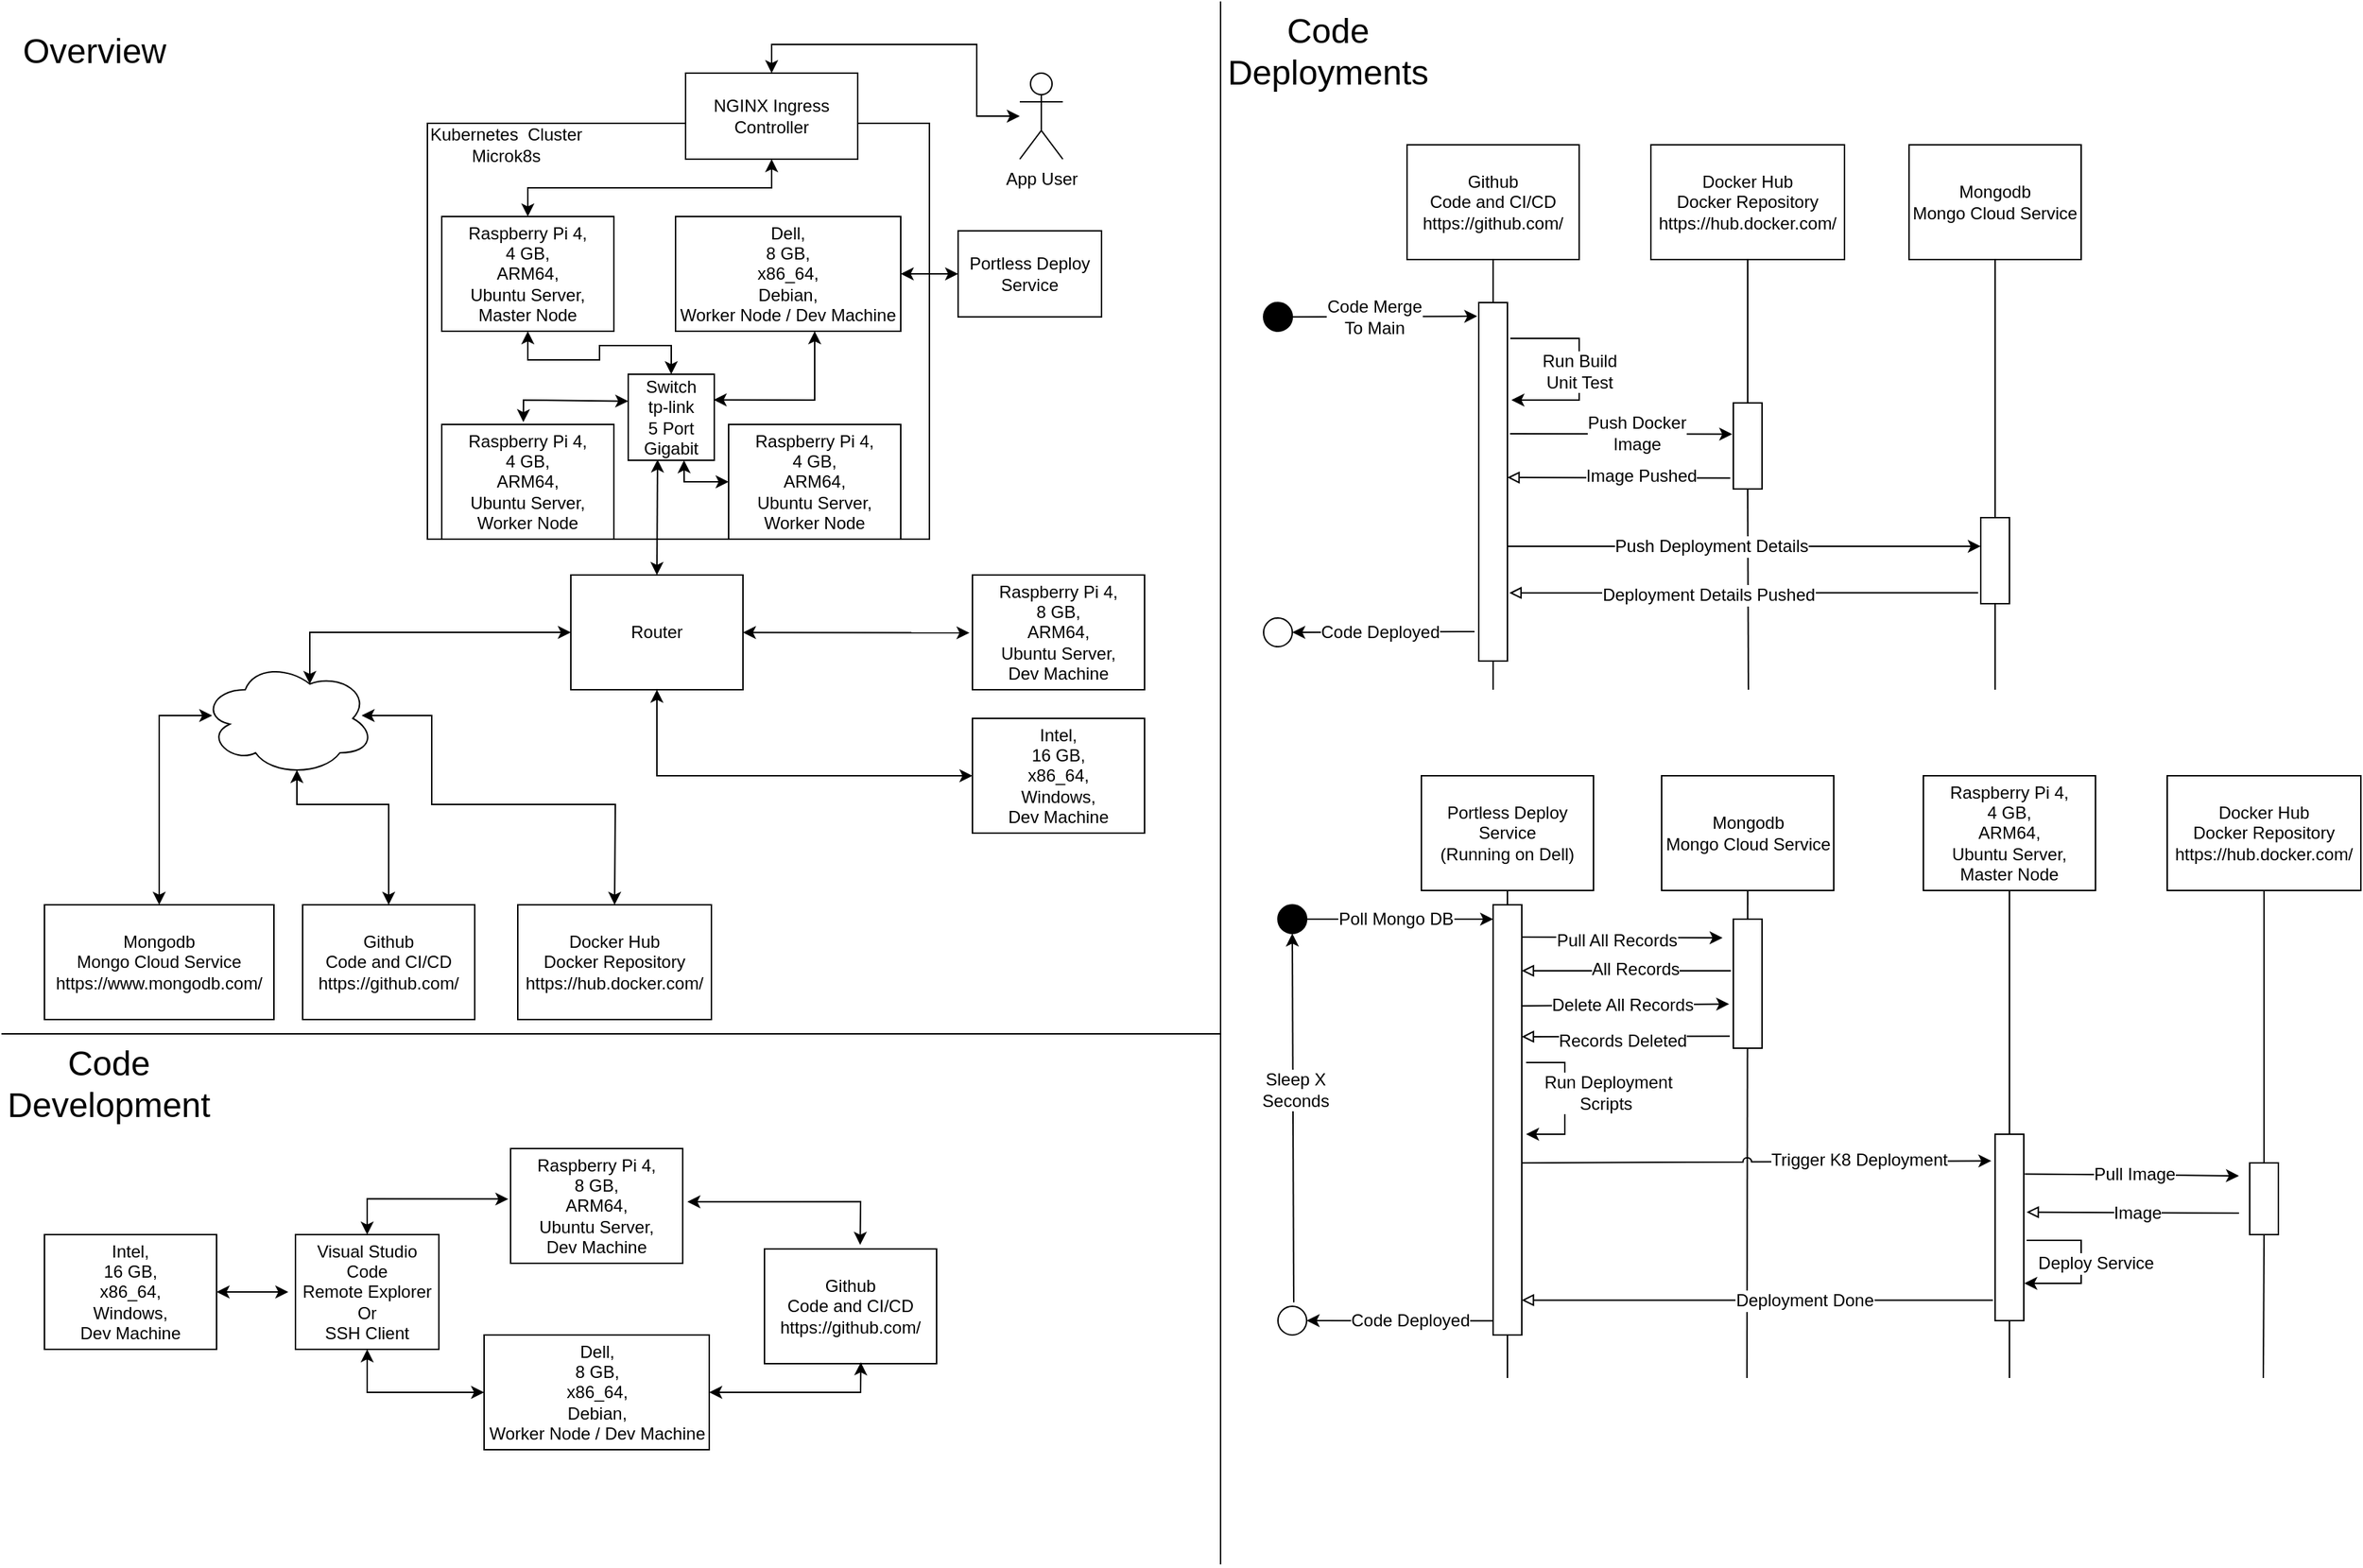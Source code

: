 <mxfile version="16.2.6" type="device"><diagram id="EOb-uwfjhpOYU6S7tdtE" name="Page-1"><mxGraphModel dx="1718" dy="962" grid="1" gridSize="10" guides="1" tooltips="1" connect="1" arrows="1" fold="1" page="1" pageScale="1" pageWidth="850" pageHeight="1100" math="0" shadow="0"><root><mxCell id="0"/><mxCell id="1" parent="0"/><mxCell id="P5uYfOfN7g1yo0Vkydsh-5" value="" style="rounded=0;whiteSpace=wrap;html=1;align=left;" vertex="1" parent="1"><mxGeometry x="297" y="85" width="350" height="290" as="geometry"/></mxCell><mxCell id="P5uYfOfN7g1yo0Vkydsh-1" value="Raspberry Pi 4,&lt;br&gt;4 GB, &lt;br&gt;ARM64,&lt;br&gt;Ubuntu Server,&lt;br&gt;Worker Node" style="rounded=0;whiteSpace=wrap;html=1;" vertex="1" parent="1"><mxGeometry x="507" y="295" width="120" height="80" as="geometry"/></mxCell><mxCell id="P5uYfOfN7g1yo0Vkydsh-2" value="Raspberry Pi 4,&lt;br&gt;4 GB,&lt;br&gt;ARM64,&lt;br&gt;Ubuntu Server,&lt;br&gt;Master Node" style="rounded=0;whiteSpace=wrap;html=1;" vertex="1" parent="1"><mxGeometry x="307" y="150" width="120" height="80" as="geometry"/></mxCell><mxCell id="P5uYfOfN7g1yo0Vkydsh-3" value="Raspberry Pi 4,&lt;br&gt;4 GB,&lt;br&gt;ARM64,&lt;br&gt;Ubuntu Server,&lt;br&gt;Worker Node" style="rounded=0;whiteSpace=wrap;html=1;" vertex="1" parent="1"><mxGeometry x="307" y="295" width="120" height="80" as="geometry"/></mxCell><mxCell id="P5uYfOfN7g1yo0Vkydsh-4" value="Dell,&lt;br&gt;8 GB,&lt;br&gt;x86_64,&lt;br&gt;Debian,&lt;br&gt;Worker Node / Dev Machine" style="rounded=0;whiteSpace=wrap;html=1;" vertex="1" parent="1"><mxGeometry x="470" y="150" width="157" height="80" as="geometry"/></mxCell><mxCell id="P5uYfOfN7g1yo0Vkydsh-6" value="Kubernetes&amp;nbsp; Cluster&lt;br&gt;Microk8s" style="text;html=1;strokeColor=none;fillColor=none;align=center;verticalAlign=middle;whiteSpace=wrap;rounded=0;" vertex="1" parent="1"><mxGeometry x="297" y="85" width="110" height="30" as="geometry"/></mxCell><mxCell id="P5uYfOfN7g1yo0Vkydsh-7" value="NGINX Ingress Controller" style="rounded=0;whiteSpace=wrap;html=1;" vertex="1" parent="1"><mxGeometry x="477" y="50" width="120" height="60" as="geometry"/></mxCell><mxCell id="P5uYfOfN7g1yo0Vkydsh-8" value="" style="endArrow=classic;startArrow=classic;html=1;rounded=0;entryX=0.5;entryY=1;entryDx=0;entryDy=0;exitX=0.5;exitY=0;exitDx=0;exitDy=0;" edge="1" parent="1" source="P5uYfOfN7g1yo0Vkydsh-2" target="P5uYfOfN7g1yo0Vkydsh-7"><mxGeometry width="50" height="50" relative="1" as="geometry"><mxPoint x="497" y="180" as="sourcePoint"/><mxPoint x="547" y="130" as="targetPoint"/><Array as="points"><mxPoint x="367" y="130"/><mxPoint x="457" y="130"/><mxPoint x="537" y="130"/></Array></mxGeometry></mxCell><mxCell id="P5uYfOfN7g1yo0Vkydsh-20" value="" style="endArrow=classic;startArrow=classic;html=1;rounded=0;entryX=0;entryY=0.5;entryDx=0;entryDy=0;exitX=0.648;exitY=0.999;exitDx=0;exitDy=0;exitPerimeter=0;" edge="1" parent="1" source="P5uYfOfN7g1yo0Vkydsh-33" target="P5uYfOfN7g1yo0Vkydsh-1"><mxGeometry width="50" height="50" relative="1" as="geometry"><mxPoint x="476" y="320" as="sourcePoint"/><mxPoint x="497" y="290" as="targetPoint"/><Array as="points"><mxPoint x="476" y="335"/></Array></mxGeometry></mxCell><mxCell id="P5uYfOfN7g1yo0Vkydsh-21" value="" style="endArrow=classic;startArrow=classic;html=1;rounded=0;exitX=0.993;exitY=0.298;exitDx=0;exitDy=0;exitPerimeter=0;" edge="1" parent="1" source="P5uYfOfN7g1yo0Vkydsh-33"><mxGeometry width="50" height="50" relative="1" as="geometry"><mxPoint x="527" y="278" as="sourcePoint"/><mxPoint x="567" y="230" as="targetPoint"/><Array as="points"><mxPoint x="567" y="278"/></Array></mxGeometry></mxCell><mxCell id="P5uYfOfN7g1yo0Vkydsh-22" value="" style="endArrow=classic;startArrow=classic;html=1;rounded=0;exitX=0.5;exitY=1;exitDx=0;exitDy=0;entryX=0.5;entryY=0;entryDx=0;entryDy=0;" edge="1" parent="1" source="P5uYfOfN7g1yo0Vkydsh-2" target="P5uYfOfN7g1yo0Vkydsh-33"><mxGeometry width="50" height="50" relative="1" as="geometry"><mxPoint x="447" y="240" as="sourcePoint"/><mxPoint x="467" y="260" as="targetPoint"/><Array as="points"><mxPoint x="367" y="250"/><mxPoint x="417" y="250"/><mxPoint x="417" y="240"/><mxPoint x="467" y="240"/></Array></mxGeometry></mxCell><mxCell id="P5uYfOfN7g1yo0Vkydsh-25" value="" style="endArrow=classic;startArrow=classic;html=1;rounded=0;exitX=0.474;exitY=-0.02;exitDx=0;exitDy=0;exitPerimeter=0;entryX=0;entryY=0.313;entryDx=0;entryDy=0;entryPerimeter=0;" edge="1" parent="1" source="P5uYfOfN7g1yo0Vkydsh-3" target="P5uYfOfN7g1yo0Vkydsh-33"><mxGeometry width="50" height="50" relative="1" as="geometry"><mxPoint x="347" y="300" as="sourcePoint"/><mxPoint x="407" y="278" as="targetPoint"/><Array as="points"><mxPoint x="364" y="278"/></Array></mxGeometry></mxCell><mxCell id="P5uYfOfN7g1yo0Vkydsh-26" value="Raspberry Pi 4,&lt;br&gt;8 GB,&lt;br&gt;ARM64,&lt;br&gt;Ubuntu Server,&lt;br&gt;Dev Machine" style="rounded=0;whiteSpace=wrap;html=1;" vertex="1" parent="1"><mxGeometry x="677" y="400" width="120" height="80" as="geometry"/></mxCell><mxCell id="P5uYfOfN7g1yo0Vkydsh-27" value="Mongodb&lt;br&gt;Mongo Cloud Service&lt;br&gt;https://www.mongodb.com/" style="rounded=0;whiteSpace=wrap;html=1;" vertex="1" parent="1"><mxGeometry x="30" y="630" width="160" height="80" as="geometry"/></mxCell><mxCell id="P5uYfOfN7g1yo0Vkydsh-28" value="Router" style="rounded=0;whiteSpace=wrap;html=1;" vertex="1" parent="1"><mxGeometry x="397" y="400" width="120" height="80" as="geometry"/></mxCell><mxCell id="P5uYfOfN7g1yo0Vkydsh-30" value="" style="endArrow=classic;startArrow=classic;html=1;rounded=0;exitX=0.5;exitY=0;exitDx=0;exitDy=0;entryX=0.341;entryY=0.991;entryDx=0;entryDy=0;entryPerimeter=0;" edge="1" parent="1" source="P5uYfOfN7g1yo0Vkydsh-28" target="P5uYfOfN7g1yo0Vkydsh-33"><mxGeometry width="50" height="50" relative="1" as="geometry"><mxPoint x="307" y="440" as="sourcePoint"/><mxPoint x="477" y="380" as="targetPoint"/></mxGeometry></mxCell><mxCell id="P5uYfOfN7g1yo0Vkydsh-33" value="&lt;span&gt;Switch&lt;/span&gt;&lt;br&gt;&lt;span&gt;tp-link&lt;br&gt;5 Port&lt;br&gt;Gigabit&lt;/span&gt;" style="rounded=0;whiteSpace=wrap;html=1;" vertex="1" parent="1"><mxGeometry x="437" y="260" width="60" height="60" as="geometry"/></mxCell><mxCell id="P5uYfOfN7g1yo0Vkydsh-35" value="" style="endArrow=classic;startArrow=classic;html=1;rounded=0;entryX=-0.017;entryY=0.504;entryDx=0;entryDy=0;entryPerimeter=0;" edge="1" parent="1" source="P5uYfOfN7g1yo0Vkydsh-28" target="P5uYfOfN7g1yo0Vkydsh-26"><mxGeometry width="50" height="50" relative="1" as="geometry"><mxPoint x="547" y="470" as="sourcePoint"/><mxPoint x="597" y="420" as="targetPoint"/></mxGeometry></mxCell><mxCell id="P5uYfOfN7g1yo0Vkydsh-36" value="Github&lt;br&gt;Code and CI/CD&lt;br&gt;https://github.com/" style="rounded=0;whiteSpace=wrap;html=1;" vertex="1" parent="1"><mxGeometry x="210" y="630" width="120" height="80" as="geometry"/></mxCell><mxCell id="P5uYfOfN7g1yo0Vkydsh-37" value="Intel,&lt;br&gt;16 GB,&lt;br&gt;x86_64,&lt;br&gt;Windows,&lt;br&gt;Dev Machine" style="rounded=0;whiteSpace=wrap;html=1;" vertex="1" parent="1"><mxGeometry x="677" y="500" width="120" height="80" as="geometry"/></mxCell><mxCell id="P5uYfOfN7g1yo0Vkydsh-38" value="" style="endArrow=classic;startArrow=classic;html=1;rounded=0;entryX=0;entryY=0.5;entryDx=0;entryDy=0;exitX=0.5;exitY=1;exitDx=0;exitDy=0;" edge="1" parent="1" source="P5uYfOfN7g1yo0Vkydsh-28" target="P5uYfOfN7g1yo0Vkydsh-37"><mxGeometry width="50" height="50" relative="1" as="geometry"><mxPoint x="567" y="580" as="sourcePoint"/><mxPoint x="617" y="530" as="targetPoint"/><Array as="points"><mxPoint x="457" y="540"/></Array></mxGeometry></mxCell><mxCell id="P5uYfOfN7g1yo0Vkydsh-39" value="Portless Deploy &lt;br&gt;Service" style="rounded=0;whiteSpace=wrap;html=1;" vertex="1" parent="1"><mxGeometry x="667" y="160" width="100" height="60" as="geometry"/></mxCell><mxCell id="P5uYfOfN7g1yo0Vkydsh-40" value="" style="endArrow=classic;startArrow=classic;html=1;rounded=0;exitX=1;exitY=0.5;exitDx=0;exitDy=0;entryX=0;entryY=0.5;entryDx=0;entryDy=0;" edge="1" parent="1" source="P5uYfOfN7g1yo0Vkydsh-4" target="P5uYfOfN7g1yo0Vkydsh-39"><mxGeometry width="50" height="50" relative="1" as="geometry"><mxPoint x="737" y="170" as="sourcePoint"/><mxPoint x="787" y="120" as="targetPoint"/></mxGeometry></mxCell><mxCell id="P5uYfOfN7g1yo0Vkydsh-41" value="" style="ellipse;shape=cloud;whiteSpace=wrap;html=1;" vertex="1" parent="1"><mxGeometry x="140" y="460" width="120" height="80" as="geometry"/></mxCell><mxCell id="P5uYfOfN7g1yo0Vkydsh-44" value="Docker Hub&lt;br&gt;Docker Repository&lt;br&gt;https://hub.docker.com/" style="rounded=0;whiteSpace=wrap;html=1;" vertex="1" parent="1"><mxGeometry x="360" y="630" width="135" height="80" as="geometry"/></mxCell><mxCell id="P5uYfOfN7g1yo0Vkydsh-45" value="" style="endArrow=classic;startArrow=classic;html=1;rounded=0;exitX=0.5;exitY=0;exitDx=0;exitDy=0;entryX=0.058;entryY=0.475;entryDx=0;entryDy=0;entryPerimeter=0;" edge="1" parent="1" source="P5uYfOfN7g1yo0Vkydsh-27" target="P5uYfOfN7g1yo0Vkydsh-41"><mxGeometry width="50" height="50" relative="1" as="geometry"><mxPoint x="60" y="580" as="sourcePoint"/><mxPoint x="110" y="530" as="targetPoint"/><Array as="points"><mxPoint x="110" y="498"/></Array></mxGeometry></mxCell><mxCell id="P5uYfOfN7g1yo0Vkydsh-46" value="" style="endArrow=classic;startArrow=classic;html=1;rounded=0;exitX=0.5;exitY=0;exitDx=0;exitDy=0;entryX=0.55;entryY=0.95;entryDx=0;entryDy=0;entryPerimeter=0;" edge="1" parent="1" source="P5uYfOfN7g1yo0Vkydsh-36" target="P5uYfOfN7g1yo0Vkydsh-41"><mxGeometry width="50" height="50" relative="1" as="geometry"><mxPoint x="270" y="600" as="sourcePoint"/><mxPoint x="320" y="550" as="targetPoint"/><Array as="points"><mxPoint x="270" y="560"/><mxPoint x="206" y="560"/></Array></mxGeometry></mxCell><mxCell id="P5uYfOfN7g1yo0Vkydsh-47" value="" style="endArrow=classic;startArrow=classic;html=1;rounded=0;exitX=0.5;exitY=0;exitDx=0;exitDy=0;entryX=0.926;entryY=0.475;entryDx=0;entryDy=0;entryPerimeter=0;" edge="1" parent="1" source="P5uYfOfN7g1yo0Vkydsh-44" target="P5uYfOfN7g1yo0Vkydsh-41"><mxGeometry width="50" height="50" relative="1" as="geometry"><mxPoint x="350" y="580" as="sourcePoint"/><mxPoint x="400" y="530" as="targetPoint"/><Array as="points"><mxPoint x="428" y="560"/><mxPoint x="300" y="560"/><mxPoint x="300" y="498"/></Array></mxGeometry></mxCell><mxCell id="P5uYfOfN7g1yo0Vkydsh-48" value="" style="endArrow=classic;startArrow=classic;html=1;rounded=0;exitX=0.625;exitY=0.2;exitDx=0;exitDy=0;exitPerimeter=0;" edge="1" parent="1" source="P5uYfOfN7g1yo0Vkydsh-41" target="P5uYfOfN7g1yo0Vkydsh-28"><mxGeometry width="50" height="50" relative="1" as="geometry"><mxPoint x="210" y="440" as="sourcePoint"/><mxPoint x="150" y="370" as="targetPoint"/><Array as="points"><mxPoint x="215" y="440"/></Array></mxGeometry></mxCell><mxCell id="P5uYfOfN7g1yo0Vkydsh-52" value="&lt;font style=&quot;font-size: 24px&quot;&gt;Overview&lt;/font&gt;" style="text;html=1;strokeColor=none;fillColor=none;align=center;verticalAlign=middle;whiteSpace=wrap;rounded=0;" vertex="1" parent="1"><mxGeometry width="130" height="70" as="geometry"/></mxCell><mxCell id="P5uYfOfN7g1yo0Vkydsh-53" value="" style="endArrow=none;html=1;rounded=0;fontSize=24;jumpStyle=arc;" edge="1" parent="1"><mxGeometry width="50" height="50" relative="1" as="geometry"><mxPoint x="850" as="sourcePoint"/><mxPoint x="850" y="1090" as="targetPoint"/></mxGeometry></mxCell><mxCell id="P5uYfOfN7g1yo0Vkydsh-54" value="&lt;font style=&quot;font-size: 24px&quot;&gt;Code Deployments&lt;/font&gt;" style="text;html=1;strokeColor=none;fillColor=none;align=center;verticalAlign=middle;whiteSpace=wrap;rounded=0;" vertex="1" parent="1"><mxGeometry x="850" width="150" height="70" as="geometry"/></mxCell><mxCell id="P5uYfOfN7g1yo0Vkydsh-71" style="edgeStyle=orthogonalEdgeStyle;rounded=0;jumpStyle=arc;orthogonalLoop=1;jettySize=auto;html=1;exitX=0.5;exitY=1;exitDx=0;exitDy=0;fontSize=12;endArrow=none;endFill=0;" edge="1" parent="1" source="P5uYfOfN7g1yo0Vkydsh-58"><mxGeometry relative="1" as="geometry"><mxPoint x="1040" y="480" as="targetPoint"/></mxGeometry></mxCell><mxCell id="P5uYfOfN7g1yo0Vkydsh-58" value="Github&lt;br&gt;Code and CI/CD&lt;br&gt;https://github.com/" style="rounded=0;whiteSpace=wrap;html=1;" vertex="1" parent="1"><mxGeometry x="980" y="100" width="120" height="80" as="geometry"/></mxCell><mxCell id="P5uYfOfN7g1yo0Vkydsh-102" style="edgeStyle=orthogonalEdgeStyle;rounded=0;jumpStyle=arc;orthogonalLoop=1;jettySize=auto;html=1;exitX=0.5;exitY=1;exitDx=0;exitDy=0;fontSize=12;endArrow=none;endFill=0;" edge="1" parent="1" source="P5uYfOfN7g1yo0Vkydsh-59"><mxGeometry relative="1" as="geometry"><mxPoint x="1050" y="960" as="targetPoint"/></mxGeometry></mxCell><mxCell id="P5uYfOfN7g1yo0Vkydsh-59" value="Portless Deploy &lt;br&gt;Service&lt;br&gt;(Running on Dell)" style="rounded=0;whiteSpace=wrap;html=1;" vertex="1" parent="1"><mxGeometry x="990" y="540" width="120" height="80" as="geometry"/></mxCell><mxCell id="P5uYfOfN7g1yo0Vkydsh-104" style="edgeStyle=orthogonalEdgeStyle;rounded=0;jumpStyle=arc;orthogonalLoop=1;jettySize=auto;html=1;fontSize=12;endArrow=none;endFill=0;startArrow=none;" edge="1" parent="1"><mxGeometry relative="1" as="geometry"><mxPoint x="1400" y="880" as="targetPoint"/><mxPoint x="1400" y="880" as="sourcePoint"/></mxGeometry></mxCell><mxCell id="P5uYfOfN7g1yo0Vkydsh-68" value="Raspberry Pi 4,&lt;br&gt;4 GB,&lt;br&gt;ARM64,&lt;br&gt;Ubuntu Server,&lt;br&gt;Master Node" style="rounded=0;whiteSpace=wrap;html=1;" vertex="1" parent="1"><mxGeometry x="1340" y="540" width="120" height="80" as="geometry"/></mxCell><mxCell id="P5uYfOfN7g1yo0Vkydsh-72" style="edgeStyle=orthogonalEdgeStyle;rounded=0;jumpStyle=arc;orthogonalLoop=1;jettySize=auto;html=1;exitX=0.5;exitY=1;exitDx=0;exitDy=0;fontSize=12;endArrow=none;endFill=0;startArrow=none;" edge="1" parent="1" source="P5uYfOfN7g1yo0Vkydsh-91"><mxGeometry relative="1" as="geometry"><mxPoint x="1390" y="480" as="targetPoint"/></mxGeometry></mxCell><mxCell id="P5uYfOfN7g1yo0Vkydsh-70" value="Mongodb&lt;br&gt;Mongo Cloud Service" style="rounded=0;whiteSpace=wrap;html=1;" vertex="1" parent="1"><mxGeometry x="1330" y="100" width="120" height="80" as="geometry"/></mxCell><mxCell id="P5uYfOfN7g1yo0Vkydsh-78" style="edgeStyle=orthogonalEdgeStyle;rounded=0;jumpStyle=arc;orthogonalLoop=1;jettySize=auto;html=1;fontSize=12;endArrow=classic;endFill=1;entryX=-0.052;entryY=0.038;entryDx=0;entryDy=0;entryPerimeter=0;" edge="1" parent="1" source="P5uYfOfN7g1yo0Vkydsh-75" target="P5uYfOfN7g1yo0Vkydsh-80"><mxGeometry relative="1" as="geometry"><mxPoint x="1040" y="220" as="targetPoint"/></mxGeometry></mxCell><mxCell id="P5uYfOfN7g1yo0Vkydsh-79" value="Code Merge&lt;br&gt;To Main" style="edgeLabel;html=1;align=center;verticalAlign=middle;resizable=0;points=[];fontSize=12;" vertex="1" connectable="0" parent="P5uYfOfN7g1yo0Vkydsh-78"><mxGeometry x="-0.117" relative="1" as="geometry"><mxPoint as="offset"/></mxGeometry></mxCell><mxCell id="P5uYfOfN7g1yo0Vkydsh-75" value="" style="ellipse;whiteSpace=wrap;html=1;aspect=fixed;fontSize=12;fillColor=#000000;" vertex="1" parent="1"><mxGeometry x="880" y="210" width="20" height="20" as="geometry"/></mxCell><mxCell id="P5uYfOfN7g1yo0Vkydsh-76" value="" style="ellipse;whiteSpace=wrap;html=1;aspect=fixed;fontSize=12;fillColor=#FFFFFF;" vertex="1" parent="1"><mxGeometry x="880" y="430" width="20" height="20" as="geometry"/></mxCell><mxCell id="P5uYfOfN7g1yo0Vkydsh-80" value="" style="rounded=0;whiteSpace=wrap;html=1;fontSize=12;fillColor=#FFFFFF;" vertex="1" parent="1"><mxGeometry x="1030" y="210" width="20" height="250" as="geometry"/></mxCell><mxCell id="P5uYfOfN7g1yo0Vkydsh-81" value="" style="endArrow=none;startArrow=classic;html=1;rounded=0;fontSize=12;jumpStyle=arc;exitX=1.138;exitY=0.272;exitDx=0;exitDy=0;exitPerimeter=0;endFill=0;" edge="1" parent="1" source="P5uYfOfN7g1yo0Vkydsh-80"><mxGeometry width="50" height="50" relative="1" as="geometry"><mxPoint x="1080" y="310" as="sourcePoint"/><mxPoint x="1052" y="235" as="targetPoint"/><Array as="points"><mxPoint x="1100" y="278"/><mxPoint x="1100" y="270"/><mxPoint x="1100" y="235"/></Array></mxGeometry></mxCell><mxCell id="P5uYfOfN7g1yo0Vkydsh-82" value="Run Build&lt;br&gt;Unit Test" style="edgeLabel;html=1;align=center;verticalAlign=middle;resizable=0;points=[];fontSize=12;" vertex="1" connectable="0" parent="P5uYfOfN7g1yo0Vkydsh-81"><mxGeometry x="0.147" y="-2" relative="1" as="geometry"><mxPoint x="-2" y="12" as="offset"/></mxGeometry></mxCell><mxCell id="P5uYfOfN7g1yo0Vkydsh-84" style="edgeStyle=orthogonalEdgeStyle;rounded=0;jumpStyle=arc;orthogonalLoop=1;jettySize=auto;html=1;fontSize=12;endArrow=none;endFill=0;startArrow=none;" edge="1" parent="1" source="P5uYfOfN7g1yo0Vkydsh-86"><mxGeometry relative="1" as="geometry"><mxPoint x="1218" y="480" as="targetPoint"/></mxGeometry></mxCell><mxCell id="P5uYfOfN7g1yo0Vkydsh-83" value="Docker Hub&lt;br&gt;Docker Repository&lt;br&gt;https://hub.docker.com/" style="rounded=0;whiteSpace=wrap;html=1;" vertex="1" parent="1"><mxGeometry x="1150" y="100" width="135" height="80" as="geometry"/></mxCell><mxCell id="P5uYfOfN7g1yo0Vkydsh-85" value="" style="endArrow=classic;html=1;rounded=0;fontSize=12;jumpStyle=arc;exitX=1.09;exitY=0.366;exitDx=0;exitDy=0;exitPerimeter=0;entryX=-0.039;entryY=0.363;entryDx=0;entryDy=0;entryPerimeter=0;" edge="1" parent="1" source="P5uYfOfN7g1yo0Vkydsh-80" target="P5uYfOfN7g1yo0Vkydsh-86"><mxGeometry width="50" height="50" relative="1" as="geometry"><mxPoint x="1080" y="370" as="sourcePoint"/><mxPoint x="1130" y="320" as="targetPoint"/></mxGeometry></mxCell><mxCell id="P5uYfOfN7g1yo0Vkydsh-88" value="Push Docker&lt;br&gt;Image" style="edgeLabel;html=1;align=center;verticalAlign=middle;resizable=0;points=[];fontSize=12;" vertex="1" connectable="0" parent="P5uYfOfN7g1yo0Vkydsh-85"><mxGeometry x="0.319" y="-1" relative="1" as="geometry"><mxPoint x="-14" y="-2" as="offset"/></mxGeometry></mxCell><mxCell id="P5uYfOfN7g1yo0Vkydsh-86" value="" style="rounded=0;whiteSpace=wrap;html=1;fontSize=12;fillColor=#FFFFFF;" vertex="1" parent="1"><mxGeometry x="1207.5" y="280" width="20" height="60" as="geometry"/></mxCell><mxCell id="P5uYfOfN7g1yo0Vkydsh-87" value="" style="edgeStyle=orthogonalEdgeStyle;rounded=0;jumpStyle=arc;orthogonalLoop=1;jettySize=auto;html=1;fontSize=12;endArrow=none;endFill=0;" edge="1" parent="1" source="P5uYfOfN7g1yo0Vkydsh-83" target="P5uYfOfN7g1yo0Vkydsh-86"><mxGeometry relative="1" as="geometry"><mxPoint x="1217.5" y="764.571" as="targetPoint"/><mxPoint x="1217.5" y="180" as="sourcePoint"/></mxGeometry></mxCell><mxCell id="P5uYfOfN7g1yo0Vkydsh-89" value="" style="endArrow=block;html=1;rounded=0;fontSize=12;jumpStyle=arc;exitX=-0.108;exitY=0.873;exitDx=0;exitDy=0;exitPerimeter=0;endFill=0;" edge="1" parent="1" source="P5uYfOfN7g1yo0Vkydsh-86"><mxGeometry width="50" height="50" relative="1" as="geometry"><mxPoint x="1110" y="380" as="sourcePoint"/><mxPoint x="1050" y="332" as="targetPoint"/></mxGeometry></mxCell><mxCell id="P5uYfOfN7g1yo0Vkydsh-90" value="Image Pushed" style="edgeLabel;html=1;align=center;verticalAlign=middle;resizable=0;points=[];fontSize=12;" vertex="1" connectable="0" parent="P5uYfOfN7g1yo0Vkydsh-89"><mxGeometry x="-0.192" y="-1" relative="1" as="geometry"><mxPoint as="offset"/></mxGeometry></mxCell><mxCell id="P5uYfOfN7g1yo0Vkydsh-91" value="" style="rounded=0;whiteSpace=wrap;html=1;fontSize=12;fillColor=#FFFFFF;" vertex="1" parent="1"><mxGeometry x="1380" y="360" width="20" height="60" as="geometry"/></mxCell><mxCell id="P5uYfOfN7g1yo0Vkydsh-92" value="" style="edgeStyle=orthogonalEdgeStyle;rounded=0;jumpStyle=arc;orthogonalLoop=1;jettySize=auto;html=1;exitX=0.5;exitY=1;exitDx=0;exitDy=0;fontSize=12;endArrow=none;endFill=0;" edge="1" parent="1" source="P5uYfOfN7g1yo0Vkydsh-70" target="P5uYfOfN7g1yo0Vkydsh-91"><mxGeometry relative="1" as="geometry"><mxPoint x="1390.333" y="740" as="targetPoint"/><mxPoint x="1390" y="180" as="sourcePoint"/></mxGeometry></mxCell><mxCell id="P5uYfOfN7g1yo0Vkydsh-93" value="" style="endArrow=classic;html=1;rounded=0;fontSize=12;jumpStyle=arc;entryX=0;entryY=0.333;entryDx=0;entryDy=0;entryPerimeter=0;" edge="1" parent="1" target="P5uYfOfN7g1yo0Vkydsh-91"><mxGeometry width="50" height="50" relative="1" as="geometry"><mxPoint x="1050" y="380" as="sourcePoint"/><mxPoint x="1170" y="380" as="targetPoint"/></mxGeometry></mxCell><mxCell id="P5uYfOfN7g1yo0Vkydsh-94" value="Push Deployment Details" style="edgeLabel;html=1;align=center;verticalAlign=middle;resizable=0;points=[];fontSize=12;" vertex="1" connectable="0" parent="P5uYfOfN7g1yo0Vkydsh-93"><mxGeometry x="-0.142" relative="1" as="geometry"><mxPoint as="offset"/></mxGeometry></mxCell><mxCell id="P5uYfOfN7g1yo0Vkydsh-95" value="" style="endArrow=block;html=1;rounded=0;fontSize=12;jumpStyle=arc;exitX=-0.09;exitY=0.873;exitDx=0;exitDy=0;exitPerimeter=0;entryX=1.067;entryY=0.81;entryDx=0;entryDy=0;entryPerimeter=0;endFill=0;" edge="1" parent="1" source="P5uYfOfN7g1yo0Vkydsh-91" target="P5uYfOfN7g1yo0Vkydsh-80"><mxGeometry width="50" height="50" relative="1" as="geometry"><mxPoint x="1250" y="480" as="sourcePoint"/><mxPoint x="1300" y="430" as="targetPoint"/></mxGeometry></mxCell><mxCell id="P5uYfOfN7g1yo0Vkydsh-96" value="Deployment Details Pushed" style="edgeLabel;html=1;align=center;verticalAlign=middle;resizable=0;points=[];fontSize=12;" vertex="1" connectable="0" parent="P5uYfOfN7g1yo0Vkydsh-95"><mxGeometry x="0.518" y="1" relative="1" as="geometry"><mxPoint x="60" as="offset"/></mxGeometry></mxCell><mxCell id="P5uYfOfN7g1yo0Vkydsh-98" value="" style="endArrow=classic;html=1;rounded=0;fontSize=12;jumpStyle=arc;exitX=-0.148;exitY=0.918;exitDx=0;exitDy=0;exitPerimeter=0;entryX=1;entryY=0.5;entryDx=0;entryDy=0;" edge="1" parent="1" source="P5uYfOfN7g1yo0Vkydsh-80" target="P5uYfOfN7g1yo0Vkydsh-76"><mxGeometry width="50" height="50" relative="1" as="geometry"><mxPoint x="910" y="440" as="sourcePoint"/><mxPoint x="960" y="390" as="targetPoint"/></mxGeometry></mxCell><mxCell id="P5uYfOfN7g1yo0Vkydsh-99" value="Code Deployed" style="edgeLabel;html=1;align=center;verticalAlign=middle;resizable=0;points=[];fontSize=12;" vertex="1" connectable="0" parent="P5uYfOfN7g1yo0Vkydsh-98"><mxGeometry x="0.222" y="1" relative="1" as="geometry"><mxPoint x="11" y="-1" as="offset"/></mxGeometry></mxCell><mxCell id="P5uYfOfN7g1yo0Vkydsh-103" style="edgeStyle=orthogonalEdgeStyle;rounded=0;jumpStyle=arc;orthogonalLoop=1;jettySize=auto;html=1;exitX=0.5;exitY=1;exitDx=0;exitDy=0;fontSize=12;endArrow=none;endFill=0;" edge="1" parent="1" source="P5uYfOfN7g1yo0Vkydsh-100"><mxGeometry relative="1" as="geometry"><mxPoint x="1217" y="960" as="targetPoint"/></mxGeometry></mxCell><mxCell id="P5uYfOfN7g1yo0Vkydsh-100" value="Mongodb&lt;br&gt;Mongo Cloud Service" style="rounded=0;whiteSpace=wrap;html=1;" vertex="1" parent="1"><mxGeometry x="1157.5" y="540" width="120" height="80" as="geometry"/></mxCell><mxCell id="P5uYfOfN7g1yo0Vkydsh-105" style="edgeStyle=orthogonalEdgeStyle;rounded=0;jumpStyle=arc;orthogonalLoop=1;jettySize=auto;html=1;exitX=0.5;exitY=1;exitDx=0;exitDy=0;fontSize=12;endArrow=none;endFill=0;startArrow=none;" edge="1" parent="1" source="P5uYfOfN7g1yo0Vkydsh-128"><mxGeometry relative="1" as="geometry"><mxPoint x="1577" y="960" as="targetPoint"/></mxGeometry></mxCell><mxCell id="P5uYfOfN7g1yo0Vkydsh-101" value="Docker Hub&lt;br&gt;Docker Repository&lt;br&gt;https://hub.docker.com/" style="rounded=0;whiteSpace=wrap;html=1;" vertex="1" parent="1"><mxGeometry x="1510" y="540" width="135" height="80" as="geometry"/></mxCell><mxCell id="P5uYfOfN7g1yo0Vkydsh-107" style="edgeStyle=orthogonalEdgeStyle;rounded=0;jumpStyle=arc;orthogonalLoop=1;jettySize=auto;html=1;exitX=1;exitY=0.5;exitDx=0;exitDy=0;fontSize=12;endArrow=classic;endFill=1;" edge="1" parent="1" source="P5uYfOfN7g1yo0Vkydsh-106"><mxGeometry relative="1" as="geometry"><mxPoint x="1040" y="640" as="targetPoint"/></mxGeometry></mxCell><mxCell id="P5uYfOfN7g1yo0Vkydsh-108" value="Poll Mongo DB" style="edgeLabel;html=1;align=center;verticalAlign=middle;resizable=0;points=[];fontSize=12;" vertex="1" connectable="0" parent="P5uYfOfN7g1yo0Vkydsh-107"><mxGeometry x="0.652" relative="1" as="geometry"><mxPoint x="-46" as="offset"/></mxGeometry></mxCell><mxCell id="P5uYfOfN7g1yo0Vkydsh-106" value="" style="ellipse;whiteSpace=wrap;html=1;aspect=fixed;fontSize=12;fillColor=#000000;" vertex="1" parent="1"><mxGeometry x="890" y="630" width="20" height="20" as="geometry"/></mxCell><mxCell id="P5uYfOfN7g1yo0Vkydsh-109" value="" style="rounded=0;whiteSpace=wrap;html=1;fontSize=12;fillColor=#FFFFFF;" vertex="1" parent="1"><mxGeometry x="1040" y="630" width="20" height="300" as="geometry"/></mxCell><mxCell id="P5uYfOfN7g1yo0Vkydsh-110" value="" style="rounded=0;whiteSpace=wrap;html=1;fontSize=12;fillColor=#FFFFFF;" vertex="1" parent="1"><mxGeometry x="1207.5" y="640" width="20" height="90" as="geometry"/></mxCell><mxCell id="P5uYfOfN7g1yo0Vkydsh-111" value="" style="endArrow=classic;html=1;rounded=0;fontSize=12;jumpStyle=arc;exitX=1.019;exitY=0.075;exitDx=0;exitDy=0;exitPerimeter=0;" edge="1" parent="1" source="P5uYfOfN7g1yo0Vkydsh-109"><mxGeometry width="50" height="50" relative="1" as="geometry"><mxPoint x="1090" y="710" as="sourcePoint"/><mxPoint x="1200" y="653" as="targetPoint"/></mxGeometry></mxCell><mxCell id="P5uYfOfN7g1yo0Vkydsh-112" value="Pull All Records" style="edgeLabel;html=1;align=center;verticalAlign=middle;resizable=0;points=[];fontSize=12;" vertex="1" connectable="0" parent="P5uYfOfN7g1yo0Vkydsh-111"><mxGeometry x="0.468" y="1" relative="1" as="geometry"><mxPoint x="-37" y="3" as="offset"/></mxGeometry></mxCell><mxCell id="P5uYfOfN7g1yo0Vkydsh-113" value="" style="endArrow=block;html=1;rounded=0;fontSize=12;jumpStyle=arc;exitX=-0.085;exitY=0.4;exitDx=0;exitDy=0;exitPerimeter=0;endFill=0;" edge="1" parent="1" source="P5uYfOfN7g1yo0Vkydsh-110"><mxGeometry width="50" height="50" relative="1" as="geometry"><mxPoint x="1090" y="730" as="sourcePoint"/><mxPoint x="1060" y="676" as="targetPoint"/></mxGeometry></mxCell><mxCell id="P5uYfOfN7g1yo0Vkydsh-114" value="All Records" style="edgeLabel;html=1;align=center;verticalAlign=middle;resizable=0;points=[];fontSize=12;" vertex="1" connectable="0" parent="P5uYfOfN7g1yo0Vkydsh-113"><mxGeometry x="-0.073" y="-1" relative="1" as="geometry"><mxPoint as="offset"/></mxGeometry></mxCell><mxCell id="P5uYfOfN7g1yo0Vkydsh-115" value="" style="endArrow=classic;html=1;rounded=0;fontSize=12;jumpStyle=arc;exitX=0.971;exitY=0.235;exitDx=0;exitDy=0;exitPerimeter=0;entryX=-0.145;entryY=0.658;entryDx=0;entryDy=0;entryPerimeter=0;" edge="1" parent="1" source="P5uYfOfN7g1yo0Vkydsh-109" target="P5uYfOfN7g1yo0Vkydsh-110"><mxGeometry width="50" height="50" relative="1" as="geometry"><mxPoint x="1090" y="740" as="sourcePoint"/><mxPoint x="1140" y="690" as="targetPoint"/></mxGeometry></mxCell><mxCell id="P5uYfOfN7g1yo0Vkydsh-116" value="Delete All Records" style="edgeLabel;html=1;align=center;verticalAlign=middle;resizable=0;points=[];fontSize=12;" vertex="1" connectable="0" parent="P5uYfOfN7g1yo0Vkydsh-115"><mxGeometry x="-0.324" y="2" relative="1" as="geometry"><mxPoint x="21" y="2" as="offset"/></mxGeometry></mxCell><mxCell id="P5uYfOfN7g1yo0Vkydsh-117" value="" style="endArrow=block;html=1;rounded=0;fontSize=12;jumpStyle=arc;exitX=-0.125;exitY=0.907;exitDx=0;exitDy=0;exitPerimeter=0;endFill=0;" edge="1" parent="1" source="P5uYfOfN7g1yo0Vkydsh-110"><mxGeometry width="50" height="50" relative="1" as="geometry"><mxPoint x="1110" y="780" as="sourcePoint"/><mxPoint x="1060" y="722" as="targetPoint"/></mxGeometry></mxCell><mxCell id="P5uYfOfN7g1yo0Vkydsh-118" value="Records Deleted" style="edgeLabel;html=1;align=center;verticalAlign=middle;resizable=0;points=[];fontSize=12;" vertex="1" connectable="0" parent="P5uYfOfN7g1yo0Vkydsh-117"><mxGeometry x="0.297" y="1" relative="1" as="geometry"><mxPoint x="19" y="2" as="offset"/></mxGeometry></mxCell><mxCell id="P5uYfOfN7g1yo0Vkydsh-120" value="" style="endArrow=classic;html=1;rounded=0;fontSize=12;jumpStyle=arc;" edge="1" parent="1"><mxGeometry width="50" height="50" relative="1" as="geometry"><mxPoint x="1063" y="740" as="sourcePoint"/><mxPoint x="1063" y="790" as="targetPoint"/><Array as="points"><mxPoint x="1090" y="740"/><mxPoint x="1090" y="790"/></Array></mxGeometry></mxCell><mxCell id="P5uYfOfN7g1yo0Vkydsh-121" value="Run Deployment&lt;br&gt;Scripts&amp;nbsp;" style="edgeLabel;html=1;align=center;verticalAlign=middle;resizable=0;points=[];fontSize=12;" vertex="1" connectable="0" parent="P5uYfOfN7g1yo0Vkydsh-120"><mxGeometry x="0.127" y="-1" relative="1" as="geometry"><mxPoint x="31" y="-11" as="offset"/></mxGeometry></mxCell><mxCell id="P5uYfOfN7g1yo0Vkydsh-123" value="" style="endArrow=classic;html=1;rounded=0;fontSize=12;jumpStyle=arc;entryX=-0.13;entryY=0.143;entryDx=0;entryDy=0;entryPerimeter=0;" edge="1" parent="1" target="P5uYfOfN7g1yo0Vkydsh-125"><mxGeometry width="50" height="50" relative="1" as="geometry"><mxPoint x="1060" y="810" as="sourcePoint"/><mxPoint x="1380" y="810" as="targetPoint"/></mxGeometry></mxCell><mxCell id="P5uYfOfN7g1yo0Vkydsh-126" value="Trigger K8 Deployment" style="edgeLabel;html=1;align=center;verticalAlign=middle;resizable=0;points=[];fontSize=12;" vertex="1" connectable="0" parent="P5uYfOfN7g1yo0Vkydsh-123"><mxGeometry x="0.49" y="1" relative="1" as="geometry"><mxPoint x="-9" as="offset"/></mxGeometry></mxCell><mxCell id="P5uYfOfN7g1yo0Vkydsh-124" value="" style="edgeStyle=orthogonalEdgeStyle;rounded=0;jumpStyle=arc;orthogonalLoop=1;jettySize=auto;html=1;fontSize=12;endArrow=none;endFill=0;" edge="1" parent="1" source="P5uYfOfN7g1yo0Vkydsh-68"><mxGeometry relative="1" as="geometry"><mxPoint x="1400" y="960" as="targetPoint"/><mxPoint x="1400" y="620" as="sourcePoint"/></mxGeometry></mxCell><mxCell id="P5uYfOfN7g1yo0Vkydsh-125" value="" style="rounded=0;whiteSpace=wrap;html=1;fontSize=12;fillColor=#FFFFFF;" vertex="1" parent="1"><mxGeometry x="1390" y="790" width="20" height="130" as="geometry"/></mxCell><mxCell id="P5uYfOfN7g1yo0Vkydsh-127" value="" style="endArrow=classic;html=1;rounded=0;fontSize=12;jumpStyle=arc;exitX=1.033;exitY=0.213;exitDx=0;exitDy=0;exitPerimeter=0;" edge="1" parent="1" source="P5uYfOfN7g1yo0Vkydsh-125"><mxGeometry width="50" height="50" relative="1" as="geometry"><mxPoint x="1430" y="860" as="sourcePoint"/><mxPoint x="1560" y="819" as="targetPoint"/></mxGeometry></mxCell><mxCell id="P5uYfOfN7g1yo0Vkydsh-130" value="Pull Image" style="edgeLabel;html=1;align=center;verticalAlign=middle;resizable=0;points=[];fontSize=12;" vertex="1" connectable="0" parent="P5uYfOfN7g1yo0Vkydsh-127"><mxGeometry x="0.296" y="1" relative="1" as="geometry"><mxPoint x="-21" as="offset"/></mxGeometry></mxCell><mxCell id="P5uYfOfN7g1yo0Vkydsh-128" value="" style="rounded=0;whiteSpace=wrap;html=1;fontSize=12;fillColor=#FFFFFF;" vertex="1" parent="1"><mxGeometry x="1567.5" y="810" width="20" height="50" as="geometry"/></mxCell><mxCell id="P5uYfOfN7g1yo0Vkydsh-129" value="" style="edgeStyle=orthogonalEdgeStyle;rounded=0;jumpStyle=arc;orthogonalLoop=1;jettySize=auto;html=1;exitX=0.5;exitY=1;exitDx=0;exitDy=0;fontSize=12;endArrow=none;endFill=0;" edge="1" parent="1" source="P5uYfOfN7g1yo0Vkydsh-101" target="P5uYfOfN7g1yo0Vkydsh-128"><mxGeometry relative="1" as="geometry"><mxPoint x="1577" y="960" as="targetPoint"/><mxPoint x="1577.5" y="620" as="sourcePoint"/></mxGeometry></mxCell><mxCell id="P5uYfOfN7g1yo0Vkydsh-131" value="" style="endArrow=block;html=1;rounded=0;fontSize=12;jumpStyle=arc;entryX=1.1;entryY=0.418;entryDx=0;entryDy=0;entryPerimeter=0;endFill=0;" edge="1" parent="1" target="P5uYfOfN7g1yo0Vkydsh-125"><mxGeometry width="50" height="50" relative="1" as="geometry"><mxPoint x="1560" y="845" as="sourcePoint"/><mxPoint x="1530" y="850" as="targetPoint"/></mxGeometry></mxCell><mxCell id="P5uYfOfN7g1yo0Vkydsh-133" value="Image" style="edgeLabel;html=1;align=center;verticalAlign=middle;resizable=0;points=[];fontSize=12;" vertex="1" connectable="0" parent="P5uYfOfN7g1yo0Vkydsh-131"><mxGeometry x="0.185" relative="1" as="geometry"><mxPoint x="16" as="offset"/></mxGeometry></mxCell><mxCell id="P5uYfOfN7g1yo0Vkydsh-135" value="" style="endArrow=classic;html=1;rounded=0;fontSize=12;jumpStyle=arc;entryX=1.017;entryY=0.8;entryDx=0;entryDy=0;entryPerimeter=0;" edge="1" parent="1" target="P5uYfOfN7g1yo0Vkydsh-125"><mxGeometry width="50" height="50" relative="1" as="geometry"><mxPoint x="1412" y="864" as="sourcePoint"/><mxPoint x="1412" y="900" as="targetPoint"/><Array as="points"><mxPoint x="1450" y="864"/><mxPoint x="1450" y="894"/></Array></mxGeometry></mxCell><mxCell id="P5uYfOfN7g1yo0Vkydsh-136" value="Deploy Service" style="edgeLabel;html=1;align=center;verticalAlign=middle;resizable=0;points=[];fontSize=12;" vertex="1" connectable="0" parent="P5uYfOfN7g1yo0Vkydsh-135"><mxGeometry x="-0.143" y="1" relative="1" as="geometry"><mxPoint x="9" y="8" as="offset"/></mxGeometry></mxCell><mxCell id="P5uYfOfN7g1yo0Vkydsh-137" value="" style="endArrow=block;html=1;rounded=0;fontSize=12;jumpStyle=arc;exitX=-0.076;exitY=0.89;exitDx=0;exitDy=0;exitPerimeter=0;entryX=1;entryY=0.919;entryDx=0;entryDy=0;entryPerimeter=0;endFill=0;" edge="1" parent="1" source="P5uYfOfN7g1yo0Vkydsh-125" target="P5uYfOfN7g1yo0Vkydsh-109"><mxGeometry width="50" height="50" relative="1" as="geometry"><mxPoint x="1250" y="930" as="sourcePoint"/><mxPoint x="1300" y="880" as="targetPoint"/></mxGeometry></mxCell><mxCell id="P5uYfOfN7g1yo0Vkydsh-138" value="Deployment Done" style="edgeLabel;html=1;align=center;verticalAlign=middle;resizable=0;points=[];fontSize=12;" vertex="1" connectable="0" parent="P5uYfOfN7g1yo0Vkydsh-137"><mxGeometry x="-0.2" relative="1" as="geometry"><mxPoint as="offset"/></mxGeometry></mxCell><mxCell id="P5uYfOfN7g1yo0Vkydsh-141" value="" style="ellipse;whiteSpace=wrap;html=1;aspect=fixed;fontSize=12;fillColor=#FFFFFF;" vertex="1" parent="1"><mxGeometry x="890" y="910" width="20" height="20" as="geometry"/></mxCell><mxCell id="P5uYfOfN7g1yo0Vkydsh-142" value="" style="endArrow=classic;html=1;rounded=0;fontSize=12;jumpStyle=arc;exitX=0;exitY=0.967;exitDx=0;exitDy=0;exitPerimeter=0;entryX=1;entryY=0.5;entryDx=0;entryDy=0;" edge="1" parent="1" source="P5uYfOfN7g1yo0Vkydsh-109" target="P5uYfOfN7g1yo0Vkydsh-141"><mxGeometry width="50" height="50" relative="1" as="geometry"><mxPoint x="960" y="940" as="sourcePoint"/><mxPoint x="1010" y="890" as="targetPoint"/></mxGeometry></mxCell><mxCell id="P5uYfOfN7g1yo0Vkydsh-143" value="Code Deployed" style="edgeLabel;html=1;align=center;verticalAlign=middle;resizable=0;points=[];fontSize=12;" vertex="1" connectable="0" parent="P5uYfOfN7g1yo0Vkydsh-142"><mxGeometry x="-0.111" relative="1" as="geometry"><mxPoint as="offset"/></mxGeometry></mxCell><mxCell id="P5uYfOfN7g1yo0Vkydsh-144" value="" style="endArrow=classic;html=1;rounded=0;fontSize=12;jumpStyle=arc;exitX=0.55;exitY=-0.14;exitDx=0;exitDy=0;exitPerimeter=0;entryX=0.5;entryY=1;entryDx=0;entryDy=0;" edge="1" parent="1" source="P5uYfOfN7g1yo0Vkydsh-141" target="P5uYfOfN7g1yo0Vkydsh-106"><mxGeometry width="50" height="50" relative="1" as="geometry"><mxPoint x="910" y="870" as="sourcePoint"/><mxPoint x="960" y="820" as="targetPoint"/></mxGeometry></mxCell><mxCell id="P5uYfOfN7g1yo0Vkydsh-145" value="Sleep X &lt;br&gt;Seconds" style="edgeLabel;html=1;align=center;verticalAlign=middle;resizable=0;points=[];fontSize=12;" vertex="1" connectable="0" parent="P5uYfOfN7g1yo0Vkydsh-144"><mxGeometry x="0.151" y="-1" relative="1" as="geometry"><mxPoint as="offset"/></mxGeometry></mxCell><mxCell id="P5uYfOfN7g1yo0Vkydsh-146" value="" style="endArrow=none;html=1;rounded=0;fontSize=24;jumpStyle=arc;" edge="1" parent="1"><mxGeometry width="50" height="50" relative="1" as="geometry"><mxPoint y="720" as="sourcePoint"/><mxPoint x="850" y="720" as="targetPoint"/></mxGeometry></mxCell><mxCell id="P5uYfOfN7g1yo0Vkydsh-147" value="&lt;font style=&quot;font-size: 24px&quot;&gt;Code Development&lt;/font&gt;" style="text;html=1;strokeColor=none;fillColor=none;align=center;verticalAlign=middle;whiteSpace=wrap;rounded=0;" vertex="1" parent="1"><mxGeometry y="720" width="150" height="70" as="geometry"/></mxCell><mxCell id="P5uYfOfN7g1yo0Vkydsh-148" value="Intel,&lt;br&gt;16 GB,&lt;br&gt;x86_64,&lt;br&gt;Windows,&lt;br&gt;Dev Machine" style="rounded=0;whiteSpace=wrap;html=1;" vertex="1" parent="1"><mxGeometry x="30" y="860" width="120" height="80" as="geometry"/></mxCell><mxCell id="P5uYfOfN7g1yo0Vkydsh-149" value="Visual Studio Code &lt;br&gt;Remote Explorer&lt;br&gt;Or&lt;br&gt;SSH Client" style="rounded=0;whiteSpace=wrap;html=1;fontSize=12;fillColor=#FFFFFF;" vertex="1" parent="1"><mxGeometry x="205" y="860" width="100" height="80" as="geometry"/></mxCell><mxCell id="P5uYfOfN7g1yo0Vkydsh-151" value="" style="endArrow=classic;startArrow=classic;html=1;rounded=0;fontSize=12;jumpStyle=arc;exitX=1;exitY=0.5;exitDx=0;exitDy=0;" edge="1" parent="1" source="P5uYfOfN7g1yo0Vkydsh-148"><mxGeometry width="50" height="50" relative="1" as="geometry"><mxPoint x="155" y="880" as="sourcePoint"/><mxPoint x="200" y="900" as="targetPoint"/></mxGeometry></mxCell><mxCell id="P5uYfOfN7g1yo0Vkydsh-152" value="Raspberry Pi 4,&lt;br&gt;8 GB,&lt;br&gt;ARM64,&lt;br&gt;Ubuntu Server,&lt;br&gt;Dev Machine" style="rounded=0;whiteSpace=wrap;html=1;" vertex="1" parent="1"><mxGeometry x="355" y="800" width="120" height="80" as="geometry"/></mxCell><mxCell id="P5uYfOfN7g1yo0Vkydsh-154" value="Dell,&lt;br&gt;8 GB,&lt;br&gt;x86_64,&lt;br&gt;Debian,&lt;br&gt;Worker Node / Dev Machine" style="rounded=0;whiteSpace=wrap;html=1;" vertex="1" parent="1"><mxGeometry x="336.5" y="930" width="157" height="80" as="geometry"/></mxCell><mxCell id="P5uYfOfN7g1yo0Vkydsh-155" value="" style="endArrow=classic;startArrow=classic;html=1;rounded=0;fontSize=12;jumpStyle=arc;exitX=0.5;exitY=0;exitDx=0;exitDy=0;entryX=-0.013;entryY=0.44;entryDx=0;entryDy=0;entryPerimeter=0;" edge="1" parent="1" source="P5uYfOfN7g1yo0Vkydsh-149" target="P5uYfOfN7g1yo0Vkydsh-152"><mxGeometry width="50" height="50" relative="1" as="geometry"><mxPoint x="305" y="850" as="sourcePoint"/><mxPoint x="355" y="800" as="targetPoint"/><Array as="points"><mxPoint x="255" y="835"/></Array></mxGeometry></mxCell><mxCell id="P5uYfOfN7g1yo0Vkydsh-156" value="" style="endArrow=classic;startArrow=classic;html=1;rounded=0;fontSize=12;jumpStyle=arc;entryX=0.5;entryY=1;entryDx=0;entryDy=0;exitX=0;exitY=0.5;exitDx=0;exitDy=0;" edge="1" parent="1" source="P5uYfOfN7g1yo0Vkydsh-154" target="P5uYfOfN7g1yo0Vkydsh-149"><mxGeometry width="50" height="50" relative="1" as="geometry"><mxPoint x="225" y="1010" as="sourcePoint"/><mxPoint x="275" y="960" as="targetPoint"/><Array as="points"><mxPoint x="255" y="970"/></Array></mxGeometry></mxCell><mxCell id="P5uYfOfN7g1yo0Vkydsh-157" value="Github&lt;br&gt;Code and CI/CD&lt;br&gt;https://github.com/" style="rounded=0;whiteSpace=wrap;html=1;" vertex="1" parent="1"><mxGeometry x="532" y="870" width="120" height="80" as="geometry"/></mxCell><mxCell id="P5uYfOfN7g1yo0Vkydsh-158" value="" style="endArrow=classic;startArrow=classic;html=1;rounded=0;fontSize=12;jumpStyle=arc;exitX=1.027;exitY=0.464;exitDx=0;exitDy=0;exitPerimeter=0;entryX=0.556;entryY=-0.036;entryDx=0;entryDy=0;entryPerimeter=0;" edge="1" parent="1" source="P5uYfOfN7g1yo0Vkydsh-152" target="P5uYfOfN7g1yo0Vkydsh-157"><mxGeometry width="50" height="50" relative="1" as="geometry"><mxPoint x="565" y="860" as="sourcePoint"/><mxPoint x="615" y="810" as="targetPoint"/><Array as="points"><mxPoint x="599" y="837"/></Array></mxGeometry></mxCell><mxCell id="P5uYfOfN7g1yo0Vkydsh-159" value="" style="endArrow=classic;startArrow=classic;html=1;rounded=0;fontSize=12;jumpStyle=arc;exitX=1;exitY=0.5;exitDx=0;exitDy=0;entryX=0.56;entryY=0.988;entryDx=0;entryDy=0;entryPerimeter=0;" edge="1" parent="1" source="P5uYfOfN7g1yo0Vkydsh-154" target="P5uYfOfN7g1yo0Vkydsh-157"><mxGeometry width="50" height="50" relative="1" as="geometry"><mxPoint x="605" y="1040" as="sourcePoint"/><mxPoint x="642" y="950" as="targetPoint"/><Array as="points"><mxPoint x="599" y="970"/></Array></mxGeometry></mxCell><mxCell id="P5uYfOfN7g1yo0Vkydsh-163" value="App User" style="shape=umlActor;verticalLabelPosition=bottom;verticalAlign=top;html=1;outlineConnect=0;fontSize=12;fillColor=#FFFFFF;" vertex="1" parent="1"><mxGeometry x="710" y="50" width="30" height="60" as="geometry"/></mxCell><mxCell id="P5uYfOfN7g1yo0Vkydsh-166" value="" style="endArrow=classic;startArrow=classic;html=1;rounded=0;fontSize=12;jumpStyle=arc;exitX=0.5;exitY=0;exitDx=0;exitDy=0;" edge="1" parent="1" source="P5uYfOfN7g1yo0Vkydsh-7" target="P5uYfOfN7g1yo0Vkydsh-163"><mxGeometry width="50" height="50" relative="1" as="geometry"><mxPoint x="630" y="70" as="sourcePoint"/><mxPoint x="680" y="20" as="targetPoint"/><Array as="points"><mxPoint x="537" y="30"/><mxPoint x="680" y="30"/><mxPoint x="680" y="80"/></Array></mxGeometry></mxCell></root></mxGraphModel></diagram></mxfile>